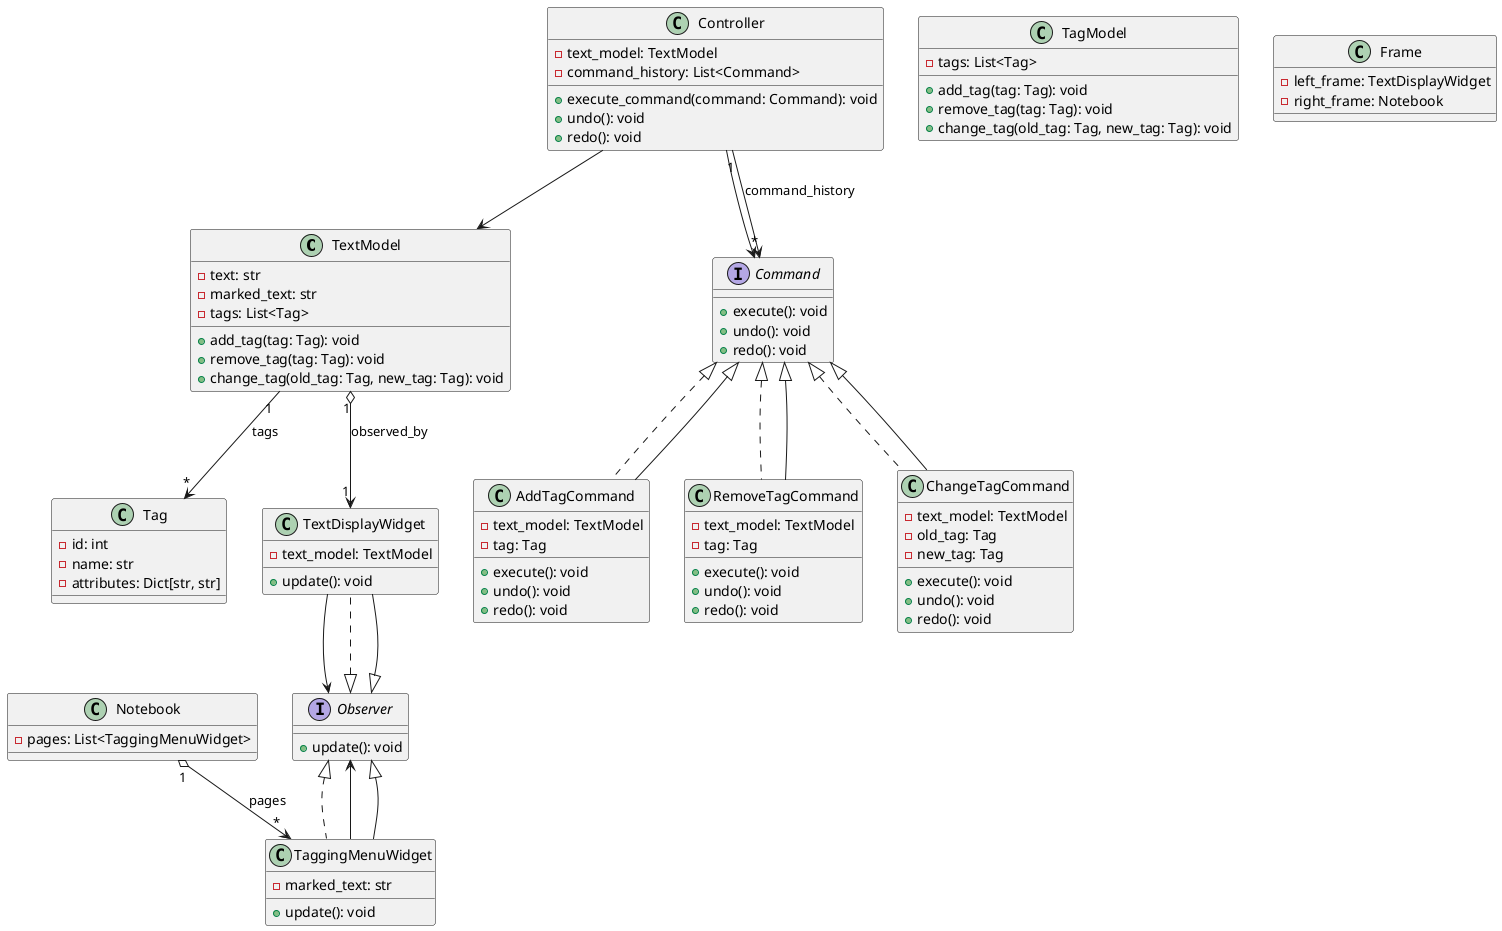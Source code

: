 @startuml

' ----------------------
' Model Classes
' ----------------------
class TextModel {
    - text: str
    - marked_text: str
    - tags: List<Tag>
    + add_tag(tag: Tag): void
    + remove_tag(tag: Tag): void
    + change_tag(old_tag: Tag, new_tag: Tag): void
}

class TagModel {
    - tags: List<Tag>
    + add_tag(tag: Tag): void
    + remove_tag(tag: Tag): void
    + change_tag(old_tag: Tag, new_tag: Tag): void
}

class Tag {
    - id: int
    - name: str
    - attributes: Dict[str, str]
}

' ----------------------
' Command Pattern Classes
' ----------------------
interface Command {
    + execute(): void
    + undo(): void
    + redo(): void
}

class AddTagCommand implements Command {
    - text_model: TextModel
    - tag: Tag
    + execute(): void
    + undo(): void
    + redo(): void
}

class RemoveTagCommand implements Command {
    - text_model: TextModel
    - tag: Tag
    + execute(): void
    + undo(): void
    + redo(): void
}

class ChangeTagCommand implements Command {
    - text_model: TextModel
    - old_tag: Tag
    - new_tag: Tag
    + execute(): void
    + undo(): void
    + redo(): void
}

' ----------------------
' Controller
' ----------------------
class Controller {
    - text_model: TextModel
    - command_history: List<Command>
    + execute_command(command: Command): void
    + undo(): void
    + redo(): void
}

' ----------------------
' Observer Pattern Classes
' ----------------------
interface Observer {
    + update(): void
}

class TextDisplayWidget implements Observer {
    - text_model: TextModel
    + update(): void
}

class TaggingMenuWidget implements Observer {
    - marked_text: str
    + update(): void
}

' ----------------------
' View Classes
' ----------------------
class Frame {
    - left_frame: TextDisplayWidget
    - right_frame: Notebook
}

class Notebook {
    - pages: List<TaggingMenuWidget>
}

' ----------------------
' Relationships
' ----------------------
Controller --> TextModel
Controller --> Command
Controller "1" --> "*" Command : command_history

TextModel "1" --> "*" Tag : tags
TextModel "1" o--> "1" TextDisplayWidget : observed_by

Notebook "1" o--> "*" TaggingMenuWidget : pages
TaggingMenuWidget --> Observer
TextDisplayWidget --> Observer

Observer <|-- TextDisplayWidget
Observer <|-- TaggingMenuWidget

Command <|-- AddTagCommand
Command <|-- RemoveTagCommand
Command <|-- ChangeTagCommand

@enduml
